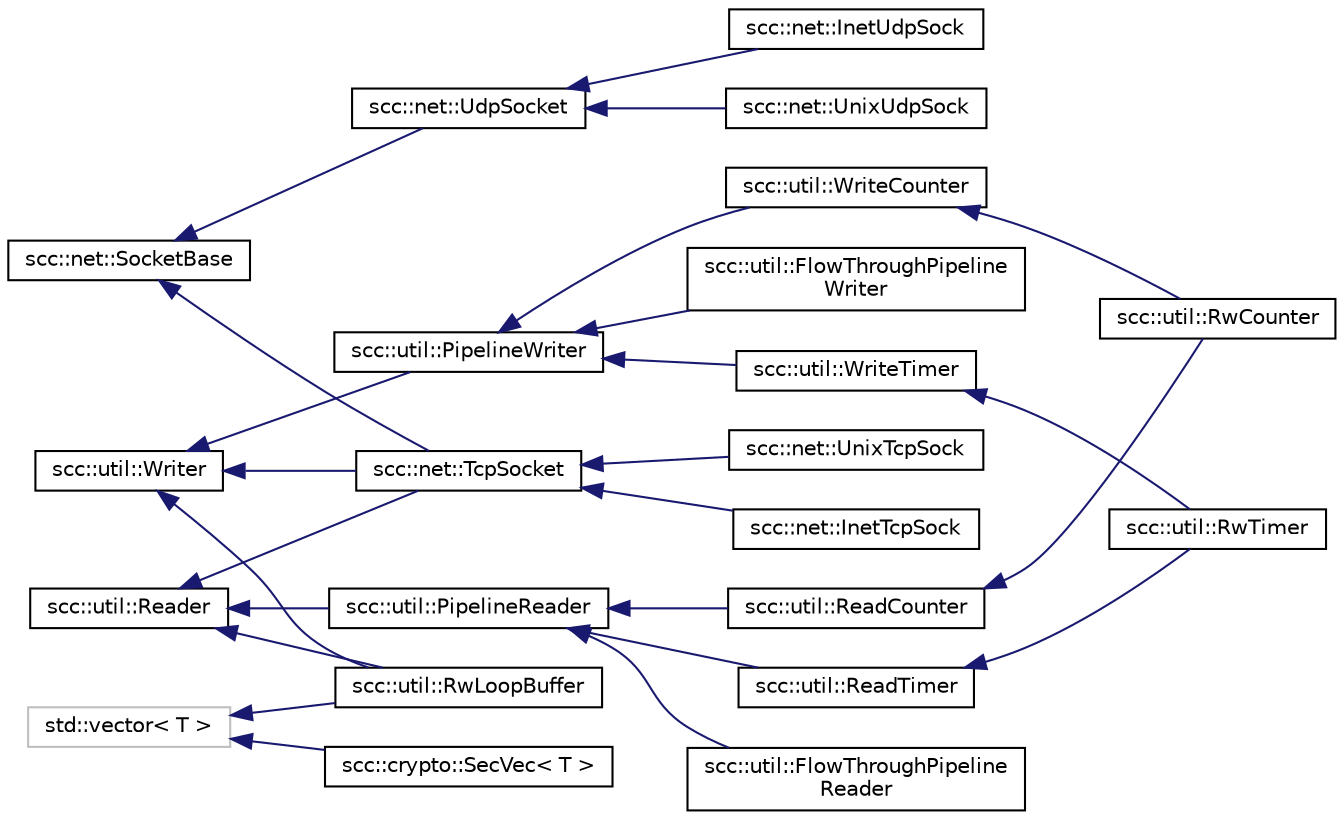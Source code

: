 digraph "Graphical Class Hierarchy"
{
 // LATEX_PDF_SIZE
  edge [fontname="Helvetica",fontsize="10",labelfontname="Helvetica",labelfontsize="10"];
  node [fontname="Helvetica",fontsize="10",shape=record];
  rankdir="LR";
  Node0 [label="scc::util::Reader",height=0.2,width=0.4,color="black", fillcolor="white", style="filled",URL="$d5/de2/structscc_1_1util_1_1Reader.html",tooltip="Interface class for objects which can be read."];
  Node0 -> Node1 [dir="back",color="midnightblue",fontsize="10",style="solid",fontname="Helvetica"];
  Node1 [label="scc::net::TcpSocket",height=0.2,width=0.4,color="black", fillcolor="white", style="filled",URL="$d4/d36/classscc_1_1net_1_1TcpSocket.html",tooltip="Tcp socket base class."];
  Node1 -> Node2 [dir="back",color="midnightblue",fontsize="10",style="solid",fontname="Helvetica"];
  Node2 [label="scc::net::InetTcpSock",height=0.2,width=0.4,color="black", fillcolor="white", style="filled",URL="$dc/dcf/classscc_1_1net_1_1InetTcpSock.html",tooltip="Internet transmission control protocol (tcp) socket."];
  Node1 -> Node3 [dir="back",color="midnightblue",fontsize="10",style="solid",fontname="Helvetica"];
  Node3 [label="scc::net::UnixTcpSock",height=0.2,width=0.4,color="black", fillcolor="white", style="filled",URL="$df/d37/classscc_1_1net_1_1UnixTcpSock.html",tooltip="Unix domain tcp (stream) socket."];
  Node0 -> Node4 [dir="back",color="midnightblue",fontsize="10",style="solid",fontname="Helvetica"];
  Node4 [label="scc::util::PipelineReader",height=0.2,width=0.4,color="black", fillcolor="white", style="filled",URL="$df/d03/structscc_1_1util_1_1PipelineReader.html",tooltip="Pipeline reader to carry out processing in a pipeline (chain of readers)."];
  Node4 -> Node5 [dir="back",color="midnightblue",fontsize="10",style="solid",fontname="Helvetica"];
  Node5 [label="scc::util::FlowThroughPipeline\lReader",height=0.2,width=0.4,color="black", fillcolor="white", style="filled",URL="$df/d35/structscc_1_1util_1_1FlowThroughPipelineReader.html",tooltip="Pipeline reader which flows through all data."];
  Node4 -> Node6 [dir="back",color="midnightblue",fontsize="10",style="solid",fontname="Helvetica"];
  Node6 [label="scc::util::ReadCounter",height=0.2,width=0.4,color="black", fillcolor="white", style="filled",URL="$de/ddd/classscc_1_1util_1_1ReadCounter.html",tooltip="Adds byte count to a read stream."];
  Node6 -> Node7 [dir="back",color="midnightblue",fontsize="10",style="solid",fontname="Helvetica"];
  Node7 [label="scc::util::RwCounter",height=0.2,width=0.4,color="black", fillcolor="white", style="filled",URL="$d2/dc0/classscc_1_1util_1_1RwCounter.html",tooltip="Adds byte count to a read/write stream."];
  Node4 -> Node8 [dir="back",color="midnightblue",fontsize="10",style="solid",fontname="Helvetica"];
  Node8 [label="scc::util::ReadTimer",height=0.2,width=0.4,color="black", fillcolor="white", style="filled",URL="$d7/d9e/classscc_1_1util_1_1ReadTimer.html",tooltip="Adds timer to a read stream."];
  Node8 -> Node9 [dir="back",color="midnightblue",fontsize="10",style="solid",fontname="Helvetica"];
  Node9 [label="scc::util::RwTimer",height=0.2,width=0.4,color="black", fillcolor="white", style="filled",URL="$d5/d17/classscc_1_1util_1_1RwTimer.html",tooltip="Adds byte count to a read/write stream."];
  Node0 -> Node10 [dir="back",color="midnightblue",fontsize="10",style="solid",fontname="Helvetica"];
  Node10 [label="scc::util::RwLoopBuffer",height=0.2,width=0.4,color="black", fillcolor="white", style="filled",URL="$de/d4e/classscc_1_1util_1_1RwLoopBuffer.html",tooltip="Loopback read/write stream buffer."];
  Node42 [label="scc::net::SocketBase",height=0.2,width=0.4,color="black", fillcolor="white", style="filled",URL="$d9/d14/classscc_1_1net_1_1SocketBase.html",tooltip="Socket base class."];
  Node42 -> Node1 [dir="back",color="midnightblue",fontsize="10",style="solid",fontname="Helvetica"];
  Node42 -> Node43 [dir="back",color="midnightblue",fontsize="10",style="solid",fontname="Helvetica"];
  Node43 [label="scc::net::UdpSocket",height=0.2,width=0.4,color="black", fillcolor="white", style="filled",URL="$de/d8b/classscc_1_1net_1_1UdpSocket.html",tooltip="Udp socket base class."];
  Node43 -> Node44 [dir="back",color="midnightblue",fontsize="10",style="solid",fontname="Helvetica"];
  Node44 [label="scc::net::InetUdpSock",height=0.2,width=0.4,color="black", fillcolor="white", style="filled",URL="$df/da1/classscc_1_1net_1_1InetUdpSock.html",tooltip="Internet user datagram protocol (udp) socket."];
  Node43 -> Node45 [dir="back",color="midnightblue",fontsize="10",style="solid",fontname="Helvetica"];
  Node45 [label="scc::net::UnixUdpSock",height=0.2,width=0.4,color="black", fillcolor="white", style="filled",URL="$d0/d46/classscc_1_1net_1_1UnixUdpSock.html",tooltip="Unix domain udp (datagram) socket."];
  Node47 [label="std::vector\< T \>",height=0.2,width=0.4,color="grey75", fillcolor="white", style="filled",tooltip=" "];
  Node47 -> Node48 [dir="back",color="midnightblue",fontsize="10",style="solid",fontname="Helvetica"];
  Node48 [label="scc::crypto::SecVec\< T \>",height=0.2,width=0.4,color="black", fillcolor="white", style="filled",URL="$d1/d8e/classscc_1_1crypto_1_1SecVec.html",tooltip="Secure vector helper."];
  Node47 -> Node10 [dir="back",color="midnightblue",fontsize="10",style="solid",fontname="Helvetica"];
  Node49 [label="scc::util::Writer",height=0.2,width=0.4,color="black", fillcolor="white", style="filled",URL="$dc/d91/structscc_1_1util_1_1Writer.html",tooltip="Interface class for objects which can be written."];
  Node49 -> Node1 [dir="back",color="midnightblue",fontsize="10",style="solid",fontname="Helvetica"];
  Node49 -> Node50 [dir="back",color="midnightblue",fontsize="10",style="solid",fontname="Helvetica"];
  Node50 [label="scc::util::PipelineWriter",height=0.2,width=0.4,color="black", fillcolor="white", style="filled",URL="$d5/dea/structscc_1_1util_1_1PipelineWriter.html",tooltip="Pipeline writer to carry out processing in a pipeline (chain of writers)."];
  Node50 -> Node51 [dir="back",color="midnightblue",fontsize="10",style="solid",fontname="Helvetica"];
  Node51 [label="scc::util::FlowThroughPipeline\lWriter",height=0.2,width=0.4,color="black", fillcolor="white", style="filled",URL="$d0/d70/structscc_1_1util_1_1FlowThroughPipelineWriter.html",tooltip="Pipeline writer which flows through all data."];
  Node50 -> Node52 [dir="back",color="midnightblue",fontsize="10",style="solid",fontname="Helvetica"];
  Node52 [label="scc::util::WriteCounter",height=0.2,width=0.4,color="black", fillcolor="white", style="filled",URL="$d3/d24/classscc_1_1util_1_1WriteCounter.html",tooltip="Adds byte count to a write stream."];
  Node52 -> Node7 [dir="back",color="midnightblue",fontsize="10",style="solid",fontname="Helvetica"];
  Node50 -> Node53 [dir="back",color="midnightblue",fontsize="10",style="solid",fontname="Helvetica"];
  Node53 [label="scc::util::WriteTimer",height=0.2,width=0.4,color="black", fillcolor="white", style="filled",URL="$dc/df3/classscc_1_1util_1_1WriteTimer.html",tooltip="Adds timer to a write stream."];
  Node53 -> Node9 [dir="back",color="midnightblue",fontsize="10",style="solid",fontname="Helvetica"];
  Node49 -> Node10 [dir="back",color="midnightblue",fontsize="10",style="solid",fontname="Helvetica"];
}
